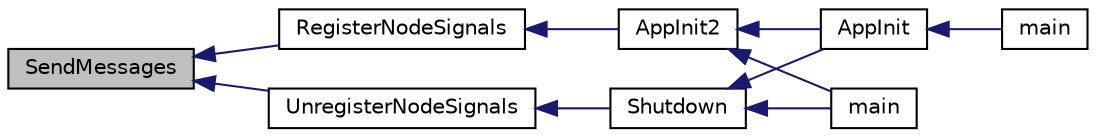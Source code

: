 digraph "SendMessages"
{
  edge [fontname="Helvetica",fontsize="10",labelfontname="Helvetica",labelfontsize="10"];
  node [fontname="Helvetica",fontsize="10",shape=record];
  rankdir="LR";
  Node4501 [label="SendMessages",height=0.2,width=0.4,color="black", fillcolor="grey75", style="filled", fontcolor="black"];
  Node4501 -> Node4502 [dir="back",color="midnightblue",fontsize="10",style="solid",fontname="Helvetica"];
  Node4502 [label="RegisterNodeSignals",height=0.2,width=0.4,color="black", fillcolor="white", style="filled",URL="$d4/dbf/main_8h.html#ab02615ff65f91d69f8d786ec900baa8a",tooltip="Register with a network node to receive its signals. "];
  Node4502 -> Node4503 [dir="back",color="midnightblue",fontsize="10",style="solid",fontname="Helvetica"];
  Node4503 [label="AppInit2",height=0.2,width=0.4,color="black", fillcolor="white", style="filled",URL="$d8/dc0/init_8h.html#a1a4c1bfbf6ba1db77e988b89b9cadfd3",tooltip="Initialize ion. "];
  Node4503 -> Node4504 [dir="back",color="midnightblue",fontsize="10",style="solid",fontname="Helvetica"];
  Node4504 [label="AppInit",height=0.2,width=0.4,color="black", fillcolor="white", style="filled",URL="$d4/d35/iond_8cpp.html#ac59316b767e6984e1285f0531275286b"];
  Node4504 -> Node4505 [dir="back",color="midnightblue",fontsize="10",style="solid",fontname="Helvetica"];
  Node4505 [label="main",height=0.2,width=0.4,color="black", fillcolor="white", style="filled",URL="$d4/d35/iond_8cpp.html#a0ddf1224851353fc92bfbff6f499fa97"];
  Node4503 -> Node4506 [dir="back",color="midnightblue",fontsize="10",style="solid",fontname="Helvetica"];
  Node4506 [label="main",height=0.2,width=0.4,color="black", fillcolor="white", style="filled",URL="$d5/d2d/ion_8cpp.html#a0ddf1224851353fc92bfbff6f499fa97"];
  Node4501 -> Node4507 [dir="back",color="midnightblue",fontsize="10",style="solid",fontname="Helvetica"];
  Node4507 [label="UnregisterNodeSignals",height=0.2,width=0.4,color="black", fillcolor="white", style="filled",URL="$d4/dbf/main_8h.html#a3ef0cc6e9d9d6435ee2a5569244d6ebd",tooltip="Unregister a network node. "];
  Node4507 -> Node4508 [dir="back",color="midnightblue",fontsize="10",style="solid",fontname="Helvetica"];
  Node4508 [label="Shutdown",height=0.2,width=0.4,color="black", fillcolor="white", style="filled",URL="$d8/dc0/init_8h.html#ac5f038c2b480cf9ef5e19e3eba8dbaf9"];
  Node4508 -> Node4504 [dir="back",color="midnightblue",fontsize="10",style="solid",fontname="Helvetica"];
  Node4508 -> Node4506 [dir="back",color="midnightblue",fontsize="10",style="solid",fontname="Helvetica"];
}
